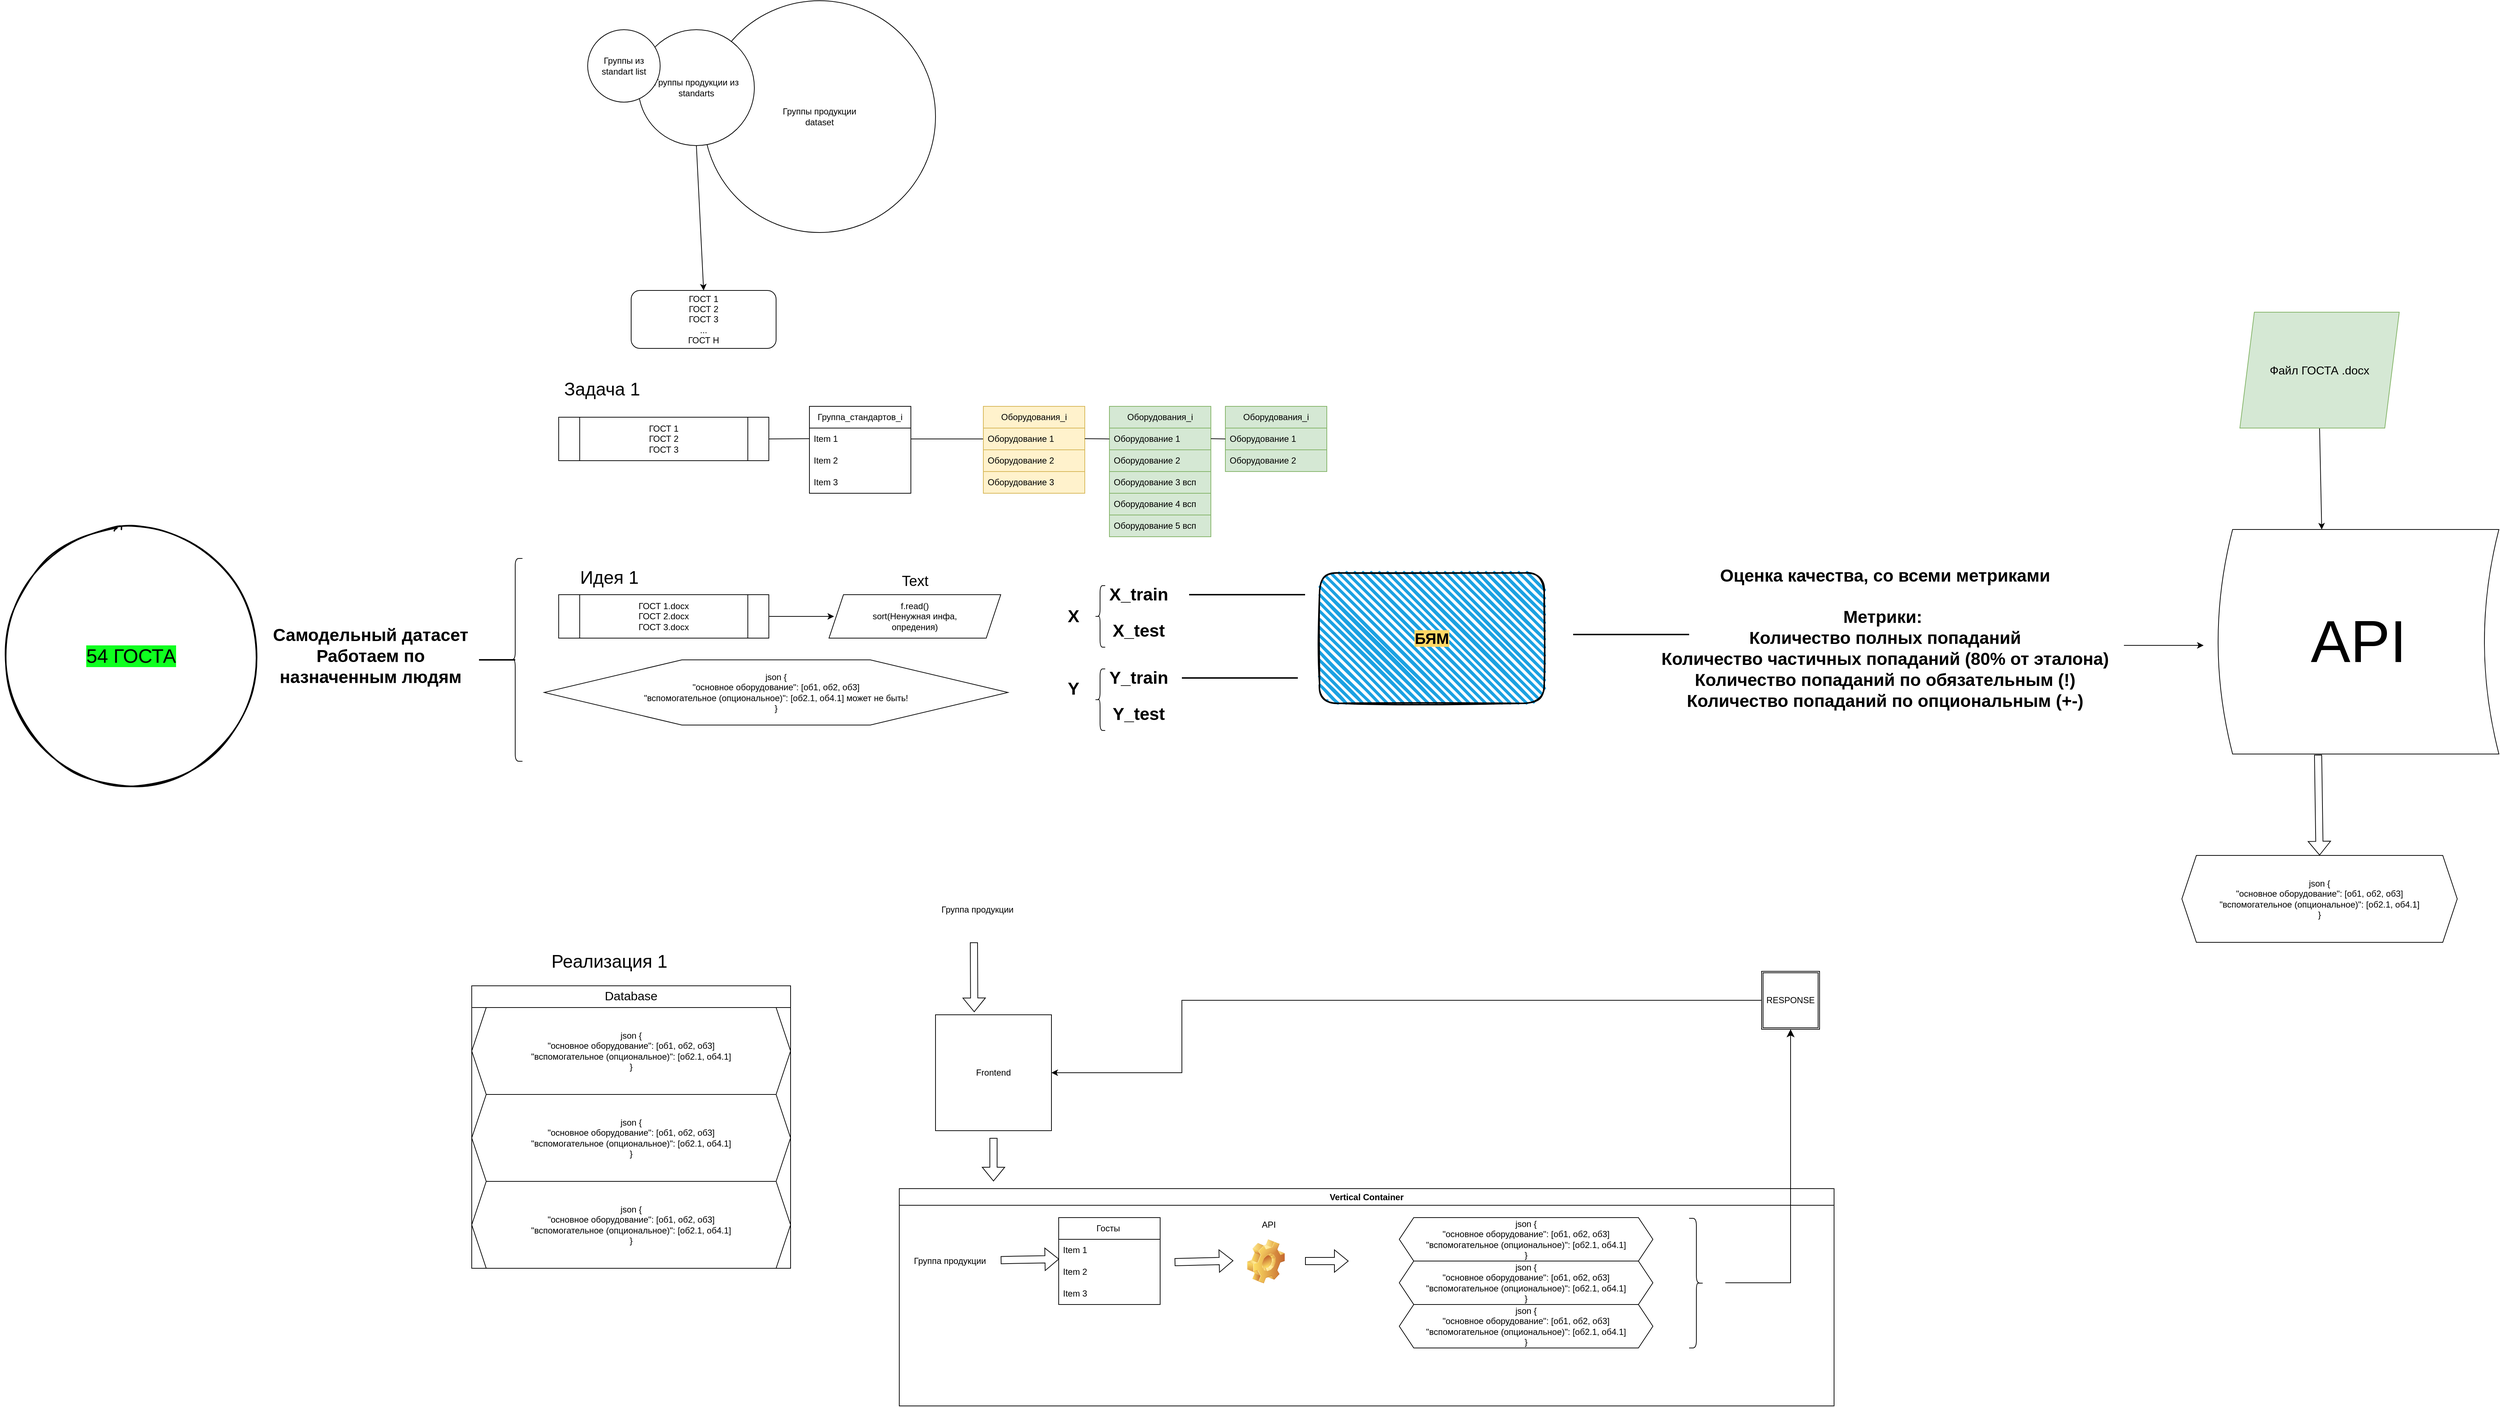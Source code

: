 <mxfile version="22.0.8" type="device">
  <diagram name="Страница — 1" id="oDHxrBHhs_IFjUu4i5DI">
    <mxGraphModel dx="1951" dy="674" grid="1" gridSize="10" guides="1" tooltips="1" connect="1" arrows="1" fold="1" page="1" pageScale="1" pageWidth="827" pageHeight="1169" math="0" shadow="0">
      <root>
        <mxCell id="0" />
        <mxCell id="1" parent="0" />
        <mxCell id="jiB-2M3dtNrxs1v14rMr-1" value="Группы продукции&lt;br&gt;dataset" style="ellipse;whiteSpace=wrap;html=1;aspect=fixed;" vertex="1" parent="1">
          <mxGeometry x="240" y="120" width="320" height="320" as="geometry" />
        </mxCell>
        <mxCell id="jiB-2M3dtNrxs1v14rMr-2" value="Группы продукции из standarts" style="ellipse;whiteSpace=wrap;html=1;" vertex="1" parent="1">
          <mxGeometry x="150" y="160" width="160" height="160" as="geometry" />
        </mxCell>
        <mxCell id="jiB-2M3dtNrxs1v14rMr-3" value="Группы из&lt;br&gt;standart list" style="ellipse;whiteSpace=wrap;html=1;" vertex="1" parent="1">
          <mxGeometry x="80" y="160" width="100" height="100" as="geometry" />
        </mxCell>
        <mxCell id="jiB-2M3dtNrxs1v14rMr-4" value="" style="endArrow=classic;html=1;rounded=0;exitX=0.5;exitY=1;exitDx=0;exitDy=0;" edge="1" parent="1" source="jiB-2M3dtNrxs1v14rMr-2">
          <mxGeometry width="50" height="50" relative="1" as="geometry">
            <mxPoint x="230" y="370" as="sourcePoint" />
            <mxPoint x="240" y="520" as="targetPoint" />
          </mxGeometry>
        </mxCell>
        <mxCell id="jiB-2M3dtNrxs1v14rMr-5" value="ГОСТ 1&lt;br&gt;ГОСТ 2&lt;br&gt;ГОСТ 3&lt;br&gt;...&lt;br&gt;ГОСТ Н" style="rounded=1;whiteSpace=wrap;html=1;" vertex="1" parent="1">
          <mxGeometry x="140" y="520" width="200" height="80" as="geometry" />
        </mxCell>
        <mxCell id="jiB-2M3dtNrxs1v14rMr-6" value="&lt;font style=&quot;font-size: 25px;&quot;&gt;Задача 1&lt;/font&gt;" style="text;html=1;strokeColor=none;fillColor=none;align=center;verticalAlign=middle;whiteSpace=wrap;rounded=0;" vertex="1" parent="1">
          <mxGeometry x="40" y="640" width="120" height="30" as="geometry" />
        </mxCell>
        <mxCell id="jiB-2M3dtNrxs1v14rMr-9" value="" style="endArrow=none;html=1;rounded=0;exitX=1;exitY=0.5;exitDx=0;exitDy=0;entryX=0;entryY=0.5;entryDx=0;entryDy=0;" edge="1" parent="1" source="jiB-2M3dtNrxs1v14rMr-11" target="jiB-2M3dtNrxs1v14rMr-15">
          <mxGeometry width="50" height="50" relative="1" as="geometry">
            <mxPoint x="556" y="770" as="sourcePoint" />
            <mxPoint x="616" y="725" as="targetPoint" />
          </mxGeometry>
        </mxCell>
        <mxCell id="jiB-2M3dtNrxs1v14rMr-10" value="Группа_стандартов_i" style="swimlane;fontStyle=0;childLayout=stackLayout;horizontal=1;startSize=30;horizontalStack=0;resizeParent=1;resizeParentMax=0;resizeLast=0;collapsible=1;marginBottom=0;whiteSpace=wrap;html=1;" vertex="1" parent="1">
          <mxGeometry x="386" y="680" width="140" height="120" as="geometry">
            <mxRectangle x="80" y="720" width="60" height="30" as="alternateBounds" />
          </mxGeometry>
        </mxCell>
        <mxCell id="jiB-2M3dtNrxs1v14rMr-11" value="Item 1" style="text;strokeColor=none;fillColor=none;align=left;verticalAlign=middle;spacingLeft=4;spacingRight=4;overflow=hidden;points=[[0,0.5],[1,0.5]];portConstraint=eastwest;rotatable=0;whiteSpace=wrap;html=1;" vertex="1" parent="jiB-2M3dtNrxs1v14rMr-10">
          <mxGeometry y="30" width="140" height="30" as="geometry" />
        </mxCell>
        <mxCell id="jiB-2M3dtNrxs1v14rMr-12" value="Item 2" style="text;strokeColor=none;fillColor=none;align=left;verticalAlign=middle;spacingLeft=4;spacingRight=4;overflow=hidden;points=[[0,0.5],[1,0.5]];portConstraint=eastwest;rotatable=0;whiteSpace=wrap;html=1;" vertex="1" parent="jiB-2M3dtNrxs1v14rMr-10">
          <mxGeometry y="60" width="140" height="30" as="geometry" />
        </mxCell>
        <mxCell id="jiB-2M3dtNrxs1v14rMr-13" value="Item 3" style="text;strokeColor=none;fillColor=none;align=left;verticalAlign=middle;spacingLeft=4;spacingRight=4;overflow=hidden;points=[[0,0.5],[1,0.5]];portConstraint=eastwest;rotatable=0;whiteSpace=wrap;html=1;" vertex="1" parent="jiB-2M3dtNrxs1v14rMr-10">
          <mxGeometry y="90" width="140" height="30" as="geometry" />
        </mxCell>
        <mxCell id="jiB-2M3dtNrxs1v14rMr-14" value="Оборудования_i" style="swimlane;fontStyle=0;childLayout=stackLayout;horizontal=1;startSize=30;horizontalStack=0;resizeParent=1;resizeParentMax=0;resizeLast=0;collapsible=1;marginBottom=0;whiteSpace=wrap;html=1;fillColor=#fff2cc;strokeColor=#d6b656;" vertex="1" parent="1">
          <mxGeometry x="626" y="680" width="140" height="120" as="geometry" />
        </mxCell>
        <mxCell id="jiB-2M3dtNrxs1v14rMr-15" value="Оборудование 1&lt;span style=&quot;white-space: pre;&quot;&gt;&#x9;&lt;/span&gt;" style="text;strokeColor=#d6b656;fillColor=#fff2cc;align=left;verticalAlign=middle;spacingLeft=4;spacingRight=4;overflow=hidden;points=[[0,0.5],[1,0.5]];portConstraint=eastwest;rotatable=0;whiteSpace=wrap;html=1;" vertex="1" parent="jiB-2M3dtNrxs1v14rMr-14">
          <mxGeometry y="30" width="140" height="30" as="geometry" />
        </mxCell>
        <mxCell id="jiB-2M3dtNrxs1v14rMr-16" value="Оборудование 2" style="text;strokeColor=#d6b656;fillColor=#fff2cc;align=left;verticalAlign=middle;spacingLeft=4;spacingRight=4;overflow=hidden;points=[[0,0.5],[1,0.5]];portConstraint=eastwest;rotatable=0;whiteSpace=wrap;html=1;" vertex="1" parent="jiB-2M3dtNrxs1v14rMr-14">
          <mxGeometry y="60" width="140" height="30" as="geometry" />
        </mxCell>
        <mxCell id="jiB-2M3dtNrxs1v14rMr-17" value="Оборудование 3" style="text;strokeColor=#d6b656;fillColor=#fff2cc;align=left;verticalAlign=middle;spacingLeft=4;spacingRight=4;overflow=hidden;points=[[0,0.5],[1,0.5]];portConstraint=eastwest;rotatable=0;whiteSpace=wrap;html=1;" vertex="1" parent="jiB-2M3dtNrxs1v14rMr-14">
          <mxGeometry y="90" width="140" height="30" as="geometry" />
        </mxCell>
        <mxCell id="jiB-2M3dtNrxs1v14rMr-18" value="ГОСТ 1 &lt;br&gt;ГОСТ 2 &lt;br&gt;ГОСТ 3" style="shape=process;whiteSpace=wrap;html=1;backgroundOutline=1;" vertex="1" parent="1">
          <mxGeometry x="40" y="695" width="290" height="60" as="geometry" />
        </mxCell>
        <mxCell id="jiB-2M3dtNrxs1v14rMr-19" value="" style="endArrow=none;html=1;rounded=0;entryX=0;entryY=0.5;entryDx=0;entryDy=0;" edge="1" parent="1">
          <mxGeometry width="50" height="50" relative="1" as="geometry">
            <mxPoint x="330" y="725" as="sourcePoint" />
            <mxPoint x="386" y="724.58" as="targetPoint" />
          </mxGeometry>
        </mxCell>
        <mxCell id="jiB-2M3dtNrxs1v14rMr-20" value="Оборудования_i" style="swimlane;fontStyle=0;childLayout=stackLayout;horizontal=1;startSize=30;horizontalStack=0;resizeParent=1;resizeParentMax=0;resizeLast=0;collapsible=1;marginBottom=0;whiteSpace=wrap;html=1;fillColor=#d5e8d4;strokeColor=#82b366;" vertex="1" parent="1">
          <mxGeometry x="800" y="680" width="140" height="180" as="geometry" />
        </mxCell>
        <mxCell id="jiB-2M3dtNrxs1v14rMr-21" value="Оборудование 1&lt;span style=&quot;white-space: pre;&quot;&gt;&#x9;&lt;/span&gt;" style="text;strokeColor=#82b366;fillColor=#d5e8d4;align=left;verticalAlign=middle;spacingLeft=4;spacingRight=4;overflow=hidden;points=[[0,0.5],[1,0.5]];portConstraint=eastwest;rotatable=0;whiteSpace=wrap;html=1;" vertex="1" parent="jiB-2M3dtNrxs1v14rMr-20">
          <mxGeometry y="30" width="140" height="30" as="geometry" />
        </mxCell>
        <mxCell id="jiB-2M3dtNrxs1v14rMr-22" value="Оборудование 2" style="text;strokeColor=#82b366;fillColor=#d5e8d4;align=left;verticalAlign=middle;spacingLeft=4;spacingRight=4;overflow=hidden;points=[[0,0.5],[1,0.5]];portConstraint=eastwest;rotatable=0;whiteSpace=wrap;html=1;" vertex="1" parent="jiB-2M3dtNrxs1v14rMr-20">
          <mxGeometry y="60" width="140" height="30" as="geometry" />
        </mxCell>
        <mxCell id="jiB-2M3dtNrxs1v14rMr-23" value="Оборудование 3 всп" style="text;strokeColor=#82b366;fillColor=#d5e8d4;align=left;verticalAlign=middle;spacingLeft=4;spacingRight=4;overflow=hidden;points=[[0,0.5],[1,0.5]];portConstraint=eastwest;rotatable=0;whiteSpace=wrap;html=1;" vertex="1" parent="jiB-2M3dtNrxs1v14rMr-20">
          <mxGeometry y="90" width="140" height="30" as="geometry" />
        </mxCell>
        <mxCell id="jiB-2M3dtNrxs1v14rMr-24" value="Оборудование 4 всп" style="text;strokeColor=#82b366;fillColor=#d5e8d4;align=left;verticalAlign=middle;spacingLeft=4;spacingRight=4;overflow=hidden;points=[[0,0.5],[1,0.5]];portConstraint=eastwest;rotatable=0;whiteSpace=wrap;html=1;" vertex="1" parent="jiB-2M3dtNrxs1v14rMr-20">
          <mxGeometry y="120" width="140" height="30" as="geometry" />
        </mxCell>
        <mxCell id="jiB-2M3dtNrxs1v14rMr-25" value="Оборудование 5 всп" style="text;strokeColor=#82b366;fillColor=#d5e8d4;align=left;verticalAlign=middle;spacingLeft=4;spacingRight=4;overflow=hidden;points=[[0,0.5],[1,0.5]];portConstraint=eastwest;rotatable=0;whiteSpace=wrap;html=1;" vertex="1" parent="jiB-2M3dtNrxs1v14rMr-20">
          <mxGeometry y="150" width="140" height="30" as="geometry" />
        </mxCell>
        <mxCell id="jiB-2M3dtNrxs1v14rMr-26" value="Оборудования_i" style="swimlane;fontStyle=0;childLayout=stackLayout;horizontal=1;startSize=30;horizontalStack=0;resizeParent=1;resizeParentMax=0;resizeLast=0;collapsible=1;marginBottom=0;whiteSpace=wrap;html=1;fillColor=#d5e8d4;strokeColor=#82b366;" vertex="1" parent="1">
          <mxGeometry x="960" y="680" width="140" height="90" as="geometry" />
        </mxCell>
        <mxCell id="jiB-2M3dtNrxs1v14rMr-27" value="Оборудование 1&lt;span style=&quot;white-space: pre;&quot;&gt;&#x9;&lt;/span&gt;" style="text;strokeColor=#82b366;fillColor=#d5e8d4;align=left;verticalAlign=middle;spacingLeft=4;spacingRight=4;overflow=hidden;points=[[0,0.5],[1,0.5]];portConstraint=eastwest;rotatable=0;whiteSpace=wrap;html=1;" vertex="1" parent="jiB-2M3dtNrxs1v14rMr-26">
          <mxGeometry y="30" width="140" height="30" as="geometry" />
        </mxCell>
        <mxCell id="jiB-2M3dtNrxs1v14rMr-31" value="Оборудование 2" style="text;strokeColor=#82b366;fillColor=#d5e8d4;align=left;verticalAlign=middle;spacingLeft=4;spacingRight=4;overflow=hidden;points=[[0,0.5],[1,0.5]];portConstraint=eastwest;rotatable=0;whiteSpace=wrap;html=1;" vertex="1" parent="jiB-2M3dtNrxs1v14rMr-26">
          <mxGeometry y="60" width="140" height="30" as="geometry" />
        </mxCell>
        <mxCell id="jiB-2M3dtNrxs1v14rMr-32" value="" style="endArrow=none;html=1;rounded=0;exitX=1;exitY=0.5;exitDx=0;exitDy=0;entryX=0;entryY=0.5;entryDx=0;entryDy=0;" edge="1" parent="1" target="jiB-2M3dtNrxs1v14rMr-21">
          <mxGeometry width="50" height="50" relative="1" as="geometry">
            <mxPoint x="766" y="724.58" as="sourcePoint" />
            <mxPoint x="866" y="724.58" as="targetPoint" />
          </mxGeometry>
        </mxCell>
        <mxCell id="jiB-2M3dtNrxs1v14rMr-33" value="" style="endArrow=none;html=1;rounded=0;exitX=1;exitY=0.5;exitDx=0;exitDy=0;" edge="1" parent="1">
          <mxGeometry width="50" height="50" relative="1" as="geometry">
            <mxPoint x="940" y="724.58" as="sourcePoint" />
            <mxPoint x="960" y="725" as="targetPoint" />
          </mxGeometry>
        </mxCell>
        <mxCell id="jiB-2M3dtNrxs1v14rMr-34" value="&lt;font style=&quot;font-size: 25px;&quot;&gt;Идея 1&lt;/font&gt;" style="text;html=1;strokeColor=none;fillColor=none;align=center;verticalAlign=middle;whiteSpace=wrap;rounded=0;" vertex="1" parent="1">
          <mxGeometry x="50" y="900" width="120" height="30" as="geometry" />
        </mxCell>
        <mxCell id="jiB-2M3dtNrxs1v14rMr-35" value="ГОСТ 1.docx &lt;br&gt;ГОСТ 2.docx&lt;br&gt;ГОСТ 3.docx" style="shape=process;whiteSpace=wrap;html=1;backgroundOutline=1;" vertex="1" parent="1">
          <mxGeometry x="40" y="940" width="290" height="60" as="geometry" />
        </mxCell>
        <mxCell id="jiB-2M3dtNrxs1v14rMr-36" value="" style="endArrow=classic;html=1;rounded=0;exitX=1;exitY=0.5;exitDx=0;exitDy=0;" edge="1" parent="1" source="jiB-2M3dtNrxs1v14rMr-35">
          <mxGeometry width="50" height="50" relative="1" as="geometry">
            <mxPoint x="380" y="990" as="sourcePoint" />
            <mxPoint x="420" y="970" as="targetPoint" />
          </mxGeometry>
        </mxCell>
        <mxCell id="jiB-2M3dtNrxs1v14rMr-37" value="f.read()&lt;br&gt;sort(Ненужная инфа, &lt;br&gt;опредения)" style="shape=parallelogram;perimeter=parallelogramPerimeter;whiteSpace=wrap;html=1;fixedSize=1;" vertex="1" parent="1">
          <mxGeometry x="413" y="940" width="237" height="60" as="geometry" />
        </mxCell>
        <mxCell id="jiB-2M3dtNrxs1v14rMr-38" value="&lt;font style=&quot;font-size: 20px;&quot;&gt;Text&lt;/font&gt;" style="text;html=1;strokeColor=none;fillColor=none;align=center;verticalAlign=middle;whiteSpace=wrap;rounded=0;" vertex="1" parent="1">
          <mxGeometry x="501.5" y="905" width="60" height="30" as="geometry" />
        </mxCell>
        <mxCell id="jiB-2M3dtNrxs1v14rMr-39" value="json {&lt;br&gt;&quot;основное оборудование&quot;: [об1, об2, об3]&lt;br&gt;&quot;вспомогательное (опциональное)&quot;: [об2.1, об4.1] может не быть!&lt;br&gt;}" style="shape=hexagon;perimeter=hexagonPerimeter2;whiteSpace=wrap;html=1;fixedSize=1;size=190;" vertex="1" parent="1">
          <mxGeometry x="20" y="1030" width="640" height="90" as="geometry" />
        </mxCell>
        <mxCell id="jiB-2M3dtNrxs1v14rMr-40" value="" style="shape=curlyBracket;whiteSpace=wrap;html=1;rounded=1;labelPosition=left;verticalLabelPosition=middle;align=right;verticalAlign=middle;" vertex="1" parent="1">
          <mxGeometry x="-30" y="890" width="20" height="280" as="geometry" />
        </mxCell>
        <mxCell id="jiB-2M3dtNrxs1v14rMr-41" value="" style="line;strokeWidth=2;html=1;" vertex="1" parent="1">
          <mxGeometry x="-70" y="1025" width="50" height="10" as="geometry" />
        </mxCell>
        <mxCell id="jiB-2M3dtNrxs1v14rMr-42" value="Самодельный датасет&lt;br&gt;Работаем по &lt;br&gt;назначенным людям" style="text;strokeColor=none;fillColor=none;html=1;fontSize=24;fontStyle=1;verticalAlign=middle;align=center;" vertex="1" parent="1">
          <mxGeometry x="-270" y="900" width="100" height="250" as="geometry" />
        </mxCell>
        <mxCell id="jiB-2M3dtNrxs1v14rMr-43" value="X" style="text;strokeColor=none;fillColor=none;html=1;fontSize=24;fontStyle=1;verticalAlign=middle;align=center;" vertex="1" parent="1">
          <mxGeometry x="700" y="950" width="100" height="40" as="geometry" />
        </mxCell>
        <mxCell id="jiB-2M3dtNrxs1v14rMr-44" value="Y" style="text;strokeColor=none;fillColor=none;html=1;fontSize=24;fontStyle=1;verticalAlign=middle;align=center;" vertex="1" parent="1">
          <mxGeometry x="700" y="1050" width="100" height="40" as="geometry" />
        </mxCell>
        <mxCell id="jiB-2M3dtNrxs1v14rMr-45" value="" style="shape=curlyBracket;whiteSpace=wrap;html=1;rounded=1;labelPosition=left;verticalLabelPosition=middle;align=right;verticalAlign=middle;" vertex="1" parent="1">
          <mxGeometry x="780" y="927.5" width="14.17" height="85" as="geometry" />
        </mxCell>
        <mxCell id="jiB-2M3dtNrxs1v14rMr-46" value="X_train" style="text;strokeColor=none;fillColor=none;html=1;fontSize=24;fontStyle=1;verticalAlign=middle;align=center;" vertex="1" parent="1">
          <mxGeometry x="790" y="920" width="100" height="40" as="geometry" />
        </mxCell>
        <mxCell id="jiB-2M3dtNrxs1v14rMr-47" value="X_test" style="text;strokeColor=none;fillColor=none;html=1;fontSize=24;fontStyle=1;verticalAlign=middle;align=center;" vertex="1" parent="1">
          <mxGeometry x="790" y="970" width="100" height="40" as="geometry" />
        </mxCell>
        <mxCell id="jiB-2M3dtNrxs1v14rMr-48" value="" style="shape=curlyBracket;whiteSpace=wrap;html=1;rounded=1;labelPosition=left;verticalLabelPosition=middle;align=right;verticalAlign=middle;" vertex="1" parent="1">
          <mxGeometry x="780" y="1042.5" width="14.17" height="85" as="geometry" />
        </mxCell>
        <mxCell id="jiB-2M3dtNrxs1v14rMr-49" value="Y_train" style="text;strokeColor=none;fillColor=none;html=1;fontSize=24;fontStyle=1;verticalAlign=middle;align=center;" vertex="1" parent="1">
          <mxGeometry x="790" y="1035" width="100" height="40" as="geometry" />
        </mxCell>
        <mxCell id="jiB-2M3dtNrxs1v14rMr-50" value="Y_test" style="text;strokeColor=none;fillColor=none;html=1;fontSize=24;fontStyle=1;verticalAlign=middle;align=center;" vertex="1" parent="1">
          <mxGeometry x="790" y="1085" width="100" height="40" as="geometry" />
        </mxCell>
        <mxCell id="jiB-2M3dtNrxs1v14rMr-51" value="" style="line;strokeWidth=2;html=1;" vertex="1" parent="1">
          <mxGeometry x="910" y="935" width="160" height="10" as="geometry" />
        </mxCell>
        <mxCell id="jiB-2M3dtNrxs1v14rMr-52" value="" style="line;strokeWidth=2;html=1;" vertex="1" parent="1">
          <mxGeometry x="900" y="1050" width="160" height="10" as="geometry" />
        </mxCell>
        <mxCell id="jiB-2M3dtNrxs1v14rMr-53" value="&lt;span style=&quot;font-size: 21px; background-color: rgb(255, 217, 102);&quot;&gt;&lt;b&gt;БЯМ&lt;/b&gt;&lt;/span&gt;" style="rounded=1;whiteSpace=wrap;html=1;strokeWidth=2;fillWeight=4;hachureGap=8;hachureAngle=45;fillColor=#1ba1e2;sketch=1;" vertex="1" parent="1">
          <mxGeometry x="1090" y="910" width="310" height="180" as="geometry" />
        </mxCell>
        <mxCell id="jiB-2M3dtNrxs1v14rMr-54" value="" style="line;strokeWidth=2;html=1;" vertex="1" parent="1">
          <mxGeometry x="1440" y="990" width="160" height="10" as="geometry" />
        </mxCell>
        <mxCell id="jiB-2M3dtNrxs1v14rMr-55" value="Оценка качества, со всеми метриками&lt;br&gt;&lt;br&gt;Метрики:&amp;nbsp;&lt;br&gt;Количество полных попаданий&lt;br&gt;Количество частичных попаданий (80% от эталона)&lt;br&gt;Количество попаданий по обязательным (!)&lt;br&gt;Количество попаданий по опциональным (+-)" style="text;strokeColor=none;fillColor=none;html=1;fontSize=24;fontStyle=1;verticalAlign=middle;align=center;" vertex="1" parent="1">
          <mxGeometry x="1820" y="980" width="100" height="40" as="geometry" />
        </mxCell>
        <mxCell id="jiB-2M3dtNrxs1v14rMr-56" value="" style="endArrow=classic;html=1;rounded=0;" edge="1" parent="1">
          <mxGeometry width="50" height="50" relative="1" as="geometry">
            <mxPoint x="2200" y="1010" as="sourcePoint" />
            <mxPoint x="2310" y="1010" as="targetPoint" />
          </mxGeometry>
        </mxCell>
        <mxCell id="jiB-2M3dtNrxs1v14rMr-57" value="&lt;font style=&quot;font-size: 82px;&quot;&gt;API&lt;/font&gt;" style="shape=dataStorage;whiteSpace=wrap;html=1;fixedSize=1;" vertex="1" parent="1">
          <mxGeometry x="2330" y="850" width="387.5" height="310" as="geometry" />
        </mxCell>
        <mxCell id="jiB-2M3dtNrxs1v14rMr-58" value="" style="endArrow=classic;html=1;rounded=0;entryX=0.369;entryY=0;entryDx=0;entryDy=0;entryPerimeter=0;" edge="1" parent="1" target="jiB-2M3dtNrxs1v14rMr-57">
          <mxGeometry width="50" height="50" relative="1" as="geometry">
            <mxPoint x="2470" y="710" as="sourcePoint" />
            <mxPoint x="2470" y="840" as="targetPoint" />
          </mxGeometry>
        </mxCell>
        <mxCell id="jiB-2M3dtNrxs1v14rMr-59" value="&lt;font style=&quot;font-size: 16px;&quot;&gt;Файл ГОСТА .docx&lt;/font&gt;" style="shape=parallelogram;perimeter=parallelogramPerimeter;whiteSpace=wrap;html=1;fixedSize=1;fillColor=#d5e8d4;strokeColor=#82b366;" vertex="1" parent="1">
          <mxGeometry x="2360" y="550" width="220" height="160" as="geometry" />
        </mxCell>
        <mxCell id="jiB-2M3dtNrxs1v14rMr-60" value="" style="shape=flexArrow;endArrow=classic;html=1;rounded=0;exitX=0.356;exitY=1.003;exitDx=0;exitDy=0;exitPerimeter=0;" edge="1" parent="1" source="jiB-2M3dtNrxs1v14rMr-57">
          <mxGeometry width="50" height="50" relative="1" as="geometry">
            <mxPoint x="2470" y="1170" as="sourcePoint" />
            <mxPoint x="2470" y="1300" as="targetPoint" />
          </mxGeometry>
        </mxCell>
        <mxCell id="jiB-2M3dtNrxs1v14rMr-61" value="json {&lt;br&gt;&quot;основное оборудование&quot;: [об1, об2, об3]&lt;br&gt;&quot;вспомогательное (опциональное)&quot;: [об2.1, об4.1]&lt;br&gt;}" style="shape=hexagon;perimeter=hexagonPerimeter2;whiteSpace=wrap;html=1;fixedSize=1;" vertex="1" parent="1">
          <mxGeometry x="2280" y="1300" width="380" height="120" as="geometry" />
        </mxCell>
        <mxCell id="jiB-2M3dtNrxs1v14rMr-63" value="&lt;font style=&quot;font-size: 17px;&quot;&gt;Database&lt;/font&gt;" style="swimlane;fontStyle=0;childLayout=stackLayout;horizontal=1;startSize=30;horizontalStack=0;resizeParent=1;resizeParentMax=0;resizeLast=0;collapsible=1;marginBottom=0;whiteSpace=wrap;html=1;" vertex="1" parent="1">
          <mxGeometry x="-80" y="1480" width="440" height="390" as="geometry" />
        </mxCell>
        <mxCell id="jiB-2M3dtNrxs1v14rMr-67" value="json {&lt;br&gt;&quot;основное оборудование&quot;: [об1, об2, об3]&lt;br&gt;&quot;вспомогательное (опциональное)&quot;: [об2.1, об4.1]&lt;br&gt;}" style="shape=hexagon;perimeter=hexagonPerimeter2;whiteSpace=wrap;html=1;fixedSize=1;" vertex="1" parent="jiB-2M3dtNrxs1v14rMr-63">
          <mxGeometry y="30" width="440" height="120" as="geometry" />
        </mxCell>
        <mxCell id="jiB-2M3dtNrxs1v14rMr-68" value="json {&lt;br&gt;&quot;основное оборудование&quot;: [об1, об2, об3]&lt;br&gt;&quot;вспомогательное (опциональное)&quot;: [об2.1, об4.1]&lt;br&gt;}" style="shape=hexagon;perimeter=hexagonPerimeter2;whiteSpace=wrap;html=1;fixedSize=1;" vertex="1" parent="jiB-2M3dtNrxs1v14rMr-63">
          <mxGeometry y="150" width="440" height="120" as="geometry" />
        </mxCell>
        <mxCell id="jiB-2M3dtNrxs1v14rMr-69" value="json {&lt;br&gt;&quot;основное оборудование&quot;: [об1, об2, об3]&lt;br&gt;&quot;вспомогательное (опциональное)&quot;: [об2.1, об4.1]&lt;br&gt;}" style="shape=hexagon;perimeter=hexagonPerimeter2;whiteSpace=wrap;html=1;fixedSize=1;" vertex="1" parent="jiB-2M3dtNrxs1v14rMr-63">
          <mxGeometry y="270" width="440" height="120" as="geometry" />
        </mxCell>
        <mxCell id="jiB-2M3dtNrxs1v14rMr-70" value="&lt;span style=&quot;font-size: 25px;&quot;&gt;Реализация 1&lt;/span&gt;" style="text;html=1;strokeColor=none;fillColor=none;align=center;verticalAlign=middle;whiteSpace=wrap;rounded=0;" vertex="1" parent="1">
          <mxGeometry x="-10" y="1430" width="240" height="30" as="geometry" />
        </mxCell>
        <mxCell id="jiB-2M3dtNrxs1v14rMr-72" value="Frontend" style="whiteSpace=wrap;html=1;aspect=fixed;" vertex="1" parent="1">
          <mxGeometry x="560" y="1520" width="160" height="160" as="geometry" />
        </mxCell>
        <mxCell id="jiB-2M3dtNrxs1v14rMr-73" value="" style="shape=flexArrow;endArrow=classic;html=1;rounded=0;entryX=0.334;entryY=-0.023;entryDx=0;entryDy=0;entryPerimeter=0;" edge="1" parent="1" target="jiB-2M3dtNrxs1v14rMr-72">
          <mxGeometry width="50" height="50" relative="1" as="geometry">
            <mxPoint x="613" y="1420" as="sourcePoint" />
            <mxPoint x="660" y="1370" as="targetPoint" />
          </mxGeometry>
        </mxCell>
        <mxCell id="jiB-2M3dtNrxs1v14rMr-74" value="Группа продукции" style="text;html=1;strokeColor=none;fillColor=none;align=center;verticalAlign=middle;whiteSpace=wrap;rounded=0;" vertex="1" parent="1">
          <mxGeometry x="526" y="1340" width="184" height="70" as="geometry" />
        </mxCell>
        <mxCell id="jiB-2M3dtNrxs1v14rMr-75" value="Vertical Container" style="swimlane;whiteSpace=wrap;html=1;" vertex="1" parent="1">
          <mxGeometry x="510" y="1760" width="1290" height="300" as="geometry" />
        </mxCell>
        <mxCell id="jiB-2M3dtNrxs1v14rMr-77" value="Группа продукции" style="text;html=1;strokeColor=none;fillColor=none;align=center;verticalAlign=middle;whiteSpace=wrap;rounded=0;" vertex="1" parent="jiB-2M3dtNrxs1v14rMr-75">
          <mxGeometry y="90" width="140" height="20" as="geometry" />
        </mxCell>
        <mxCell id="jiB-2M3dtNrxs1v14rMr-78" value="Госты&amp;nbsp;" style="swimlane;fontStyle=0;childLayout=stackLayout;horizontal=1;startSize=30;horizontalStack=0;resizeParent=1;resizeParentMax=0;resizeLast=0;collapsible=1;marginBottom=0;whiteSpace=wrap;html=1;" vertex="1" parent="jiB-2M3dtNrxs1v14rMr-75">
          <mxGeometry x="220" y="40" width="140" height="120" as="geometry" />
        </mxCell>
        <mxCell id="jiB-2M3dtNrxs1v14rMr-79" value="Item 1" style="text;strokeColor=none;fillColor=none;align=left;verticalAlign=middle;spacingLeft=4;spacingRight=4;overflow=hidden;points=[[0,0.5],[1,0.5]];portConstraint=eastwest;rotatable=0;whiteSpace=wrap;html=1;" vertex="1" parent="jiB-2M3dtNrxs1v14rMr-78">
          <mxGeometry y="30" width="140" height="30" as="geometry" />
        </mxCell>
        <mxCell id="jiB-2M3dtNrxs1v14rMr-80" value="Item 2" style="text;strokeColor=none;fillColor=none;align=left;verticalAlign=middle;spacingLeft=4;spacingRight=4;overflow=hidden;points=[[0,0.5],[1,0.5]];portConstraint=eastwest;rotatable=0;whiteSpace=wrap;html=1;" vertex="1" parent="jiB-2M3dtNrxs1v14rMr-78">
          <mxGeometry y="60" width="140" height="30" as="geometry" />
        </mxCell>
        <mxCell id="jiB-2M3dtNrxs1v14rMr-81" value="Item 3" style="text;strokeColor=none;fillColor=none;align=left;verticalAlign=middle;spacingLeft=4;spacingRight=4;overflow=hidden;points=[[0,0.5],[1,0.5]];portConstraint=eastwest;rotatable=0;whiteSpace=wrap;html=1;" vertex="1" parent="jiB-2M3dtNrxs1v14rMr-78">
          <mxGeometry y="90" width="140" height="30" as="geometry" />
        </mxCell>
        <mxCell id="jiB-2M3dtNrxs1v14rMr-82" value="" style="shape=flexArrow;endArrow=classic;html=1;rounded=0;entryX=0.004;entryY=-0.092;entryDx=0;entryDy=0;entryPerimeter=0;" edge="1" parent="jiB-2M3dtNrxs1v14rMr-75" source="jiB-2M3dtNrxs1v14rMr-77" target="jiB-2M3dtNrxs1v14rMr-80">
          <mxGeometry width="50" height="50" relative="1" as="geometry">
            <mxPoint x="140" y="110" as="sourcePoint" />
            <mxPoint x="190" y="60" as="targetPoint" />
          </mxGeometry>
        </mxCell>
        <mxCell id="jiB-2M3dtNrxs1v14rMr-83" value="" style="shape=image;html=1;verticalLabelPosition=bottom;verticalAlign=top;imageAspect=1;aspect=fixed;image=img/clipart/Gear_128x128.png" vertex="1" parent="jiB-2M3dtNrxs1v14rMr-75">
          <mxGeometry x="480" y="70" width="52" height="61" as="geometry" />
        </mxCell>
        <mxCell id="jiB-2M3dtNrxs1v14rMr-84" value="" style="shape=flexArrow;endArrow=classic;html=1;rounded=0;entryX=0.004;entryY=-0.092;entryDx=0;entryDy=0;entryPerimeter=0;" edge="1" parent="jiB-2M3dtNrxs1v14rMr-75">
          <mxGeometry width="50" height="50" relative="1" as="geometry">
            <mxPoint x="380" y="101.5" as="sourcePoint" />
            <mxPoint x="461" y="99.5" as="targetPoint" />
          </mxGeometry>
        </mxCell>
        <mxCell id="jiB-2M3dtNrxs1v14rMr-85" value="API" style="text;html=1;strokeColor=none;fillColor=none;align=center;verticalAlign=middle;whiteSpace=wrap;rounded=0;" vertex="1" parent="jiB-2M3dtNrxs1v14rMr-75">
          <mxGeometry x="440" y="40" width="140" height="20" as="geometry" />
        </mxCell>
        <mxCell id="jiB-2M3dtNrxs1v14rMr-86" value="" style="shape=flexArrow;endArrow=classic;html=1;rounded=0;" edge="1" parent="jiB-2M3dtNrxs1v14rMr-75">
          <mxGeometry width="50" height="50" relative="1" as="geometry">
            <mxPoint x="560" y="100" as="sourcePoint" />
            <mxPoint x="620" y="100" as="targetPoint" />
          </mxGeometry>
        </mxCell>
        <mxCell id="jiB-2M3dtNrxs1v14rMr-87" value="json {&lt;br&gt;&quot;основное оборудование&quot;: [об1, об2, об3]&lt;br&gt;&quot;вспомогательное (опциональное)&quot;: [об2.1, об4.1]&lt;br&gt;}" style="shape=hexagon;perimeter=hexagonPerimeter2;whiteSpace=wrap;html=1;fixedSize=1;" vertex="1" parent="jiB-2M3dtNrxs1v14rMr-75">
          <mxGeometry x="690" y="40" width="350" height="60" as="geometry" />
        </mxCell>
        <mxCell id="jiB-2M3dtNrxs1v14rMr-88" value="json {&lt;br&gt;&quot;основное оборудование&quot;: [об1, об2, об3]&lt;br&gt;&quot;вспомогательное (опциональное)&quot;: [об2.1, об4.1]&lt;br&gt;}" style="shape=hexagon;perimeter=hexagonPerimeter2;whiteSpace=wrap;html=1;fixedSize=1;" vertex="1" parent="jiB-2M3dtNrxs1v14rMr-75">
          <mxGeometry x="690" y="100" width="350" height="60" as="geometry" />
        </mxCell>
        <mxCell id="jiB-2M3dtNrxs1v14rMr-89" value="json {&lt;br&gt;&quot;основное оборудование&quot;: [об1, об2, об3]&lt;br&gt;&quot;вспомогательное (опциональное)&quot;: [об2.1, об4.1]&lt;br&gt;}" style="shape=hexagon;perimeter=hexagonPerimeter2;whiteSpace=wrap;html=1;fixedSize=1;" vertex="1" parent="jiB-2M3dtNrxs1v14rMr-75">
          <mxGeometry x="690" y="160" width="350" height="60" as="geometry" />
        </mxCell>
        <mxCell id="jiB-2M3dtNrxs1v14rMr-90" value="" style="shape=curlyBracket;whiteSpace=wrap;html=1;rounded=1;flipH=1;labelPosition=right;verticalLabelPosition=middle;align=left;verticalAlign=middle;" vertex="1" parent="jiB-2M3dtNrxs1v14rMr-75">
          <mxGeometry x="1090" y="41" width="20" height="179" as="geometry" />
        </mxCell>
        <mxCell id="jiB-2M3dtNrxs1v14rMr-91" value="" style="edgeStyle=segmentEdgeStyle;endArrow=classic;html=1;curved=0;rounded=0;endSize=8;startSize=8;" edge="1" parent="jiB-2M3dtNrxs1v14rMr-75">
          <mxGeometry width="50" height="50" relative="1" as="geometry">
            <mxPoint x="1140" y="130" as="sourcePoint" />
            <mxPoint x="1230" y="-220" as="targetPoint" />
          </mxGeometry>
        </mxCell>
        <mxCell id="jiB-2M3dtNrxs1v14rMr-76" value="" style="shape=flexArrow;endArrow=classic;html=1;rounded=0;" edge="1" parent="1">
          <mxGeometry width="50" height="50" relative="1" as="geometry">
            <mxPoint x="640" y="1690" as="sourcePoint" />
            <mxPoint x="640" y="1750" as="targetPoint" />
          </mxGeometry>
        </mxCell>
        <mxCell id="jiB-2M3dtNrxs1v14rMr-94" style="edgeStyle=orthogonalEdgeStyle;rounded=0;orthogonalLoop=1;jettySize=auto;html=1;" edge="1" parent="1" source="jiB-2M3dtNrxs1v14rMr-93" target="jiB-2M3dtNrxs1v14rMr-72">
          <mxGeometry relative="1" as="geometry">
            <Array as="points">
              <mxPoint x="900" y="1500" />
              <mxPoint x="900" y="1600" />
            </Array>
          </mxGeometry>
        </mxCell>
        <mxCell id="jiB-2M3dtNrxs1v14rMr-93" value="RESPONSE" style="shape=ext;double=1;whiteSpace=wrap;html=1;aspect=fixed;" vertex="1" parent="1">
          <mxGeometry x="1700" y="1460" width="80" height="80" as="geometry" />
        </mxCell>
        <mxCell id="jiB-2M3dtNrxs1v14rMr-95" value="&lt;font style=&quot;font-size: 27px; background-color: rgb(15, 255, 31);&quot;&gt;54 ГОСТА&lt;/font&gt;" style="ellipse;whiteSpace=wrap;html=1;strokeWidth=2;fillWeight=2;hachureGap=8;fillStyle=dots;sketch=1;" vertex="1" parent="1">
          <mxGeometry x="-730" y="845" width="360" height="360" as="geometry" />
        </mxCell>
      </root>
    </mxGraphModel>
  </diagram>
</mxfile>

